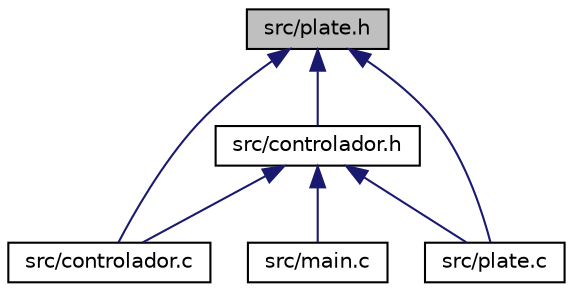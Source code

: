 digraph "src/plate.h"
{
 // LATEX_PDF_SIZE
  edge [fontname="Helvetica",fontsize="10",labelfontname="Helvetica",labelfontsize="10"];
  node [fontname="Helvetica",fontsize="10",shape=record];
  Node1 [label="src/plate.h",height=0.2,width=0.4,color="black", fillcolor="grey75", style="filled", fontcolor="black",tooltip=" "];
  Node1 -> Node2 [dir="back",color="midnightblue",fontsize="10",style="solid"];
  Node2 [label="src/controlador.c",height=0.2,width=0.4,color="black", fillcolor="white", style="filled",URL="$controlador_8c.html",tooltip=" "];
  Node1 -> Node3 [dir="back",color="midnightblue",fontsize="10",style="solid"];
  Node3 [label="src/controlador.h",height=0.2,width=0.4,color="black", fillcolor="white", style="filled",URL="$controlador_8h.html",tooltip=" "];
  Node3 -> Node2 [dir="back",color="midnightblue",fontsize="10",style="solid"];
  Node3 -> Node4 [dir="back",color="midnightblue",fontsize="10",style="solid"];
  Node4 [label="src/main.c",height=0.2,width=0.4,color="black", fillcolor="white", style="filled",URL="$main_8c.html",tooltip=" "];
  Node3 -> Node5 [dir="back",color="midnightblue",fontsize="10",style="solid"];
  Node5 [label="src/plate.c",height=0.2,width=0.4,color="black", fillcolor="white", style="filled",URL="$plate_8c.html",tooltip=" "];
  Node1 -> Node5 [dir="back",color="midnightblue",fontsize="10",style="solid"];
}
